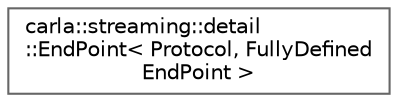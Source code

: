 digraph "类继承关系图"
{
 // INTERACTIVE_SVG=YES
 // LATEX_PDF_SIZE
  bgcolor="transparent";
  edge [fontname=Helvetica,fontsize=10,labelfontname=Helvetica,labelfontsize=10];
  node [fontname=Helvetica,fontsize=10,shape=box,height=0.2,width=0.4];
  rankdir="LR";
  Node0 [id="Node000000",label="carla::streaming::detail\l::EndPoint\< Protocol, FullyDefined\lEndPoint \>",height=0.2,width=0.4,color="grey40", fillcolor="white", style="filled",URL="$df/d2c/classcarla_1_1streaming_1_1detail_1_1EndPoint_3_01Protocol_00_01FullyDefinedEndPoint_01_4.html",tooltip=" "];
}
